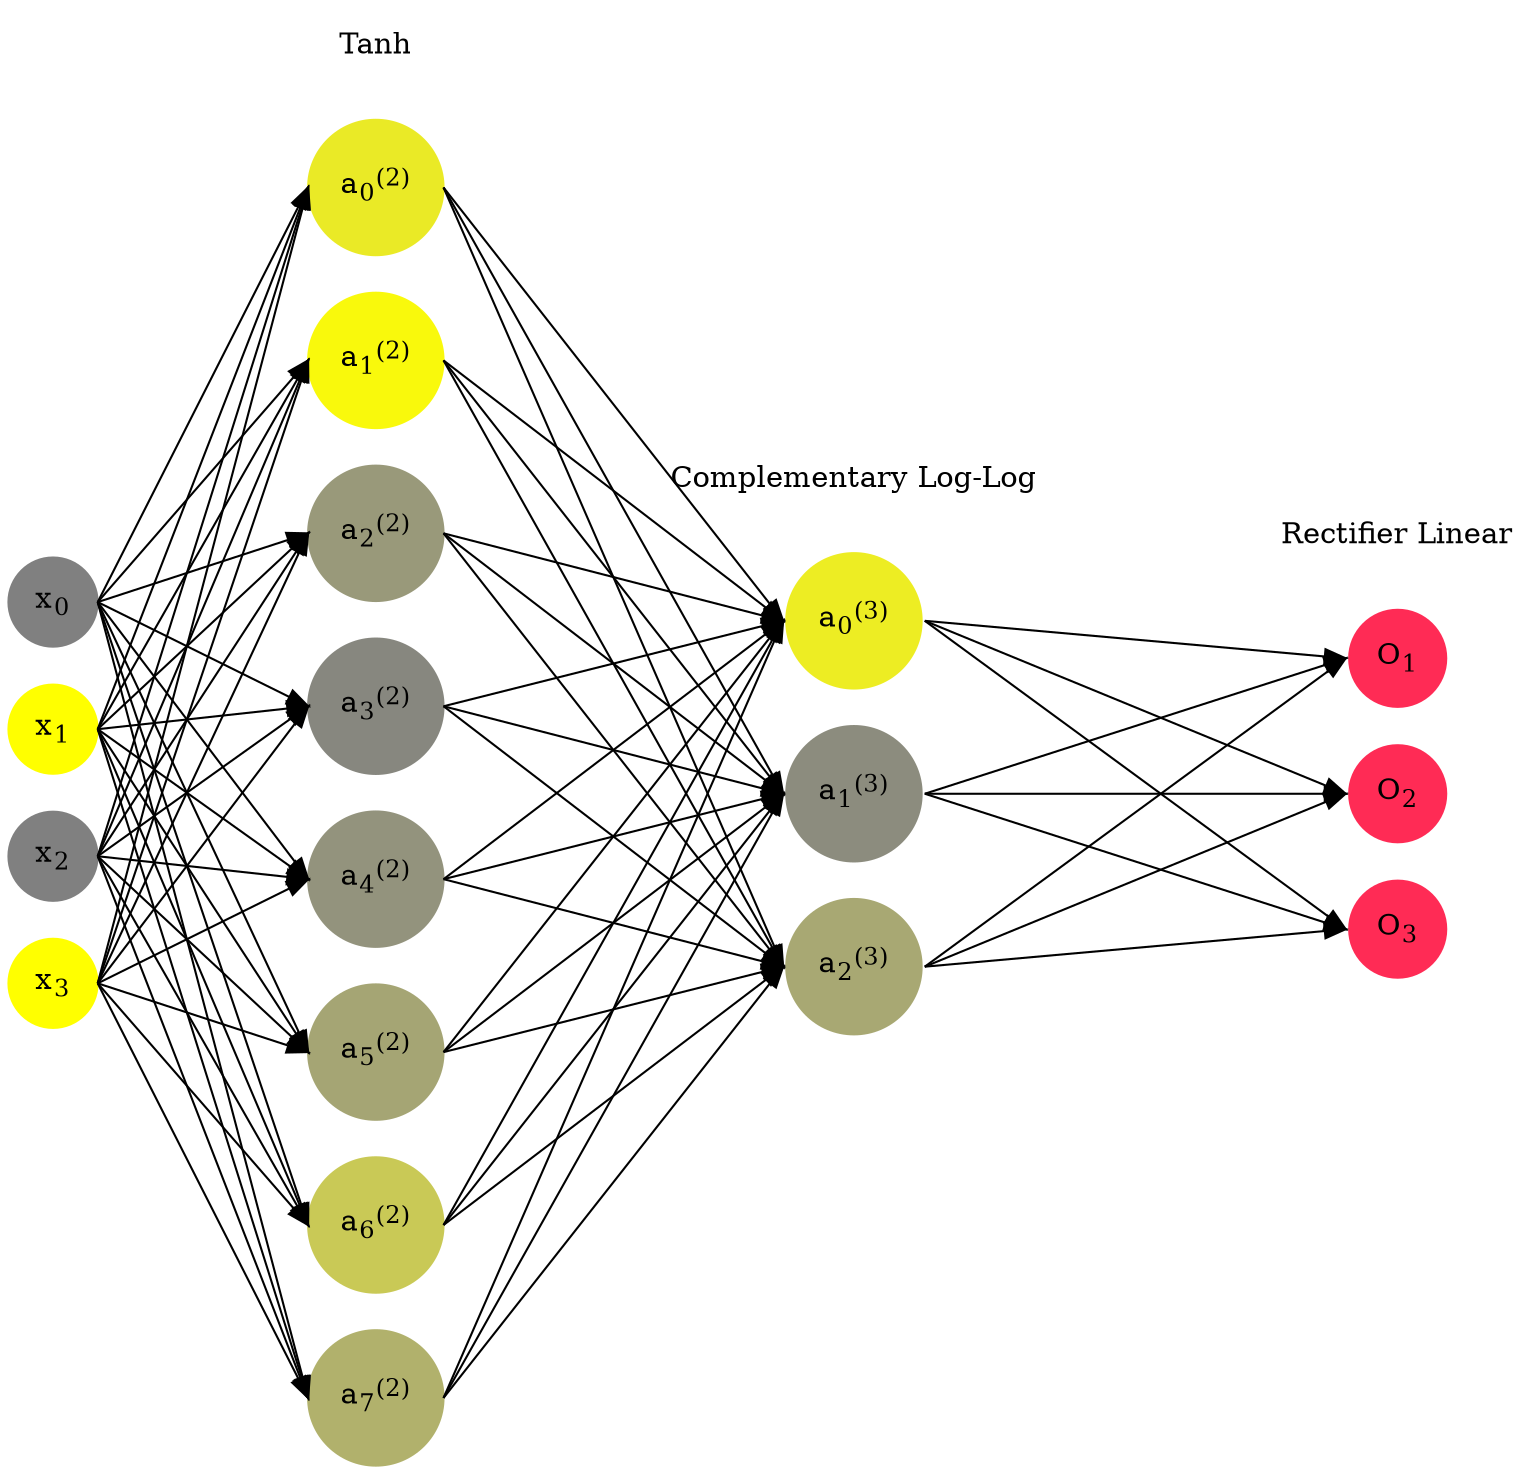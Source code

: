digraph G {
	rankdir = LR;
	splines=false;
	edge[style=invis];
	ranksep= 1.4;
	{
	node [shape=circle, color="0.1667, 0.0, 0.5", style=filled, fillcolor="0.1667, 0.0, 0.5"];
	x0 [label=<x<sub>0</sub>>];
	}
	{
	node [shape=circle, color="0.1667, 1.0, 1.0", style=filled, fillcolor="0.1667, 1.0, 1.0"];
	x1 [label=<x<sub>1</sub>>];
	}
	{
	node [shape=circle, color="0.1667, 0.0, 0.5", style=filled, fillcolor="0.1667, 0.0, 0.5"];
	x2 [label=<x<sub>2</sub>>];
	}
	{
	node [shape=circle, color="0.1667, 1.0, 1.0", style=filled, fillcolor="0.1667, 1.0, 1.0"];
	x3 [label=<x<sub>3</sub>>];
	}
	{
	node [shape=circle, color="0.1667, 0.835786, 0.917893", style=filled, fillcolor="0.1667, 0.835786, 0.917893"];
	a02 [label=<a<sub>0</sub><sup>(2)</sup>>];
	}
	{
	node [shape=circle, color="0.1667, 0.951042, 0.975521", style=filled, fillcolor="0.1667, 0.951042, 0.975521"];
	a12 [label=<a<sub>1</sub><sup>(2)</sup>>];
	}
	{
	node [shape=circle, color="0.1667, 0.202570, 0.601285", style=filled, fillcolor="0.1667, 0.202570, 0.601285"];
	a22 [label=<a<sub>2</sub><sup>(2)</sup>>];
	}
	{
	node [shape=circle, color="0.1667, 0.061327, 0.530663", style=filled, fillcolor="0.1667, 0.061327, 0.530663"];
	a32 [label=<a<sub>3</sub><sup>(2)</sup>>];
	}
	{
	node [shape=circle, color="0.1667, 0.151670, 0.575835", style=filled, fillcolor="0.1667, 0.151670, 0.575835"];
	a42 [label=<a<sub>4</sub><sup>(2)</sup>>];
	}
	{
	node [shape=circle, color="0.1667, 0.296218, 0.648109", style=filled, fillcolor="0.1667, 0.296218, 0.648109"];
	a52 [label=<a<sub>5</sub><sup>(2)</sup>>];
	}
	{
	node [shape=circle, color="0.1667, 0.571467, 0.785734", style=filled, fillcolor="0.1667, 0.571467, 0.785734"];
	a62 [label=<a<sub>6</sub><sup>(2)</sup>>];
	}
	{
	node [shape=circle, color="0.1667, 0.387353, 0.693677", style=filled, fillcolor="0.1667, 0.387353, 0.693677"];
	a72 [label=<a<sub>7</sub><sup>(2)</sup>>];
	}
	{
	node [shape=circle, color="0.1667, 0.852010, 0.926005", style=filled, fillcolor="0.1667, 0.852010, 0.926005"];
	a03 [label=<a<sub>0</sub><sup>(3)</sup>>];
	}
	{
	node [shape=circle, color="0.1667, 0.099029, 0.549514", style=filled, fillcolor="0.1667, 0.099029, 0.549514"];
	a13 [label=<a<sub>1</sub><sup>(3)</sup>>];
	}
	{
	node [shape=circle, color="0.1667, 0.317424, 0.658712", style=filled, fillcolor="0.1667, 0.317424, 0.658712"];
	a23 [label=<a<sub>2</sub><sup>(3)</sup>>];
	}
	{
	node [shape=circle, color="0.9667, 0.83, 1.0", style=filled, fillcolor="0.9667, 0.83, 1.0"];
	O1 [label=<O<sub>1</sub>>];
	}
	{
	node [shape=circle, color="0.9667, 0.83, 1.0", style=filled, fillcolor="0.9667, 0.83, 1.0"];
	O2 [label=<O<sub>2</sub>>];
	}
	{
	node [shape=circle, color="0.9667, 0.83, 1.0", style=filled, fillcolor="0.9667, 0.83, 1.0"];
	O3 [label=<O<sub>3</sub>>];
	}
	{
	rank=same;
	x0->x1->x2->x3;
	}
	{
	rank=same;
	a02->a12->a22->a32->a42->a52->a62->a72;
	}
	{
	rank=same;
	a03->a13->a23;
	}
	{
	rank=same;
	O1->O2->O3;
	}
	l1 [shape=plaintext,label="Tanh"];
	l1->a02;
	{rank=same; l1;a02};
	l2 [shape=plaintext,label="Complementary Log-Log"];
	l2->a03;
	{rank=same; l2;a03};
	l3 [shape=plaintext,label="Rectifier Linear"];
	l3->O1;
	{rank=same; l3;O1};
edge[style=solid, tailport=e, headport=w];
	{x0;x1;x2;x3} -> {a02;a12;a22;a32;a42;a52;a62;a72};
	{a02;a12;a22;a32;a42;a52;a62;a72} -> {a03;a13;a23};
	{a03;a13;a23} -> {O1,O2,O3};
}